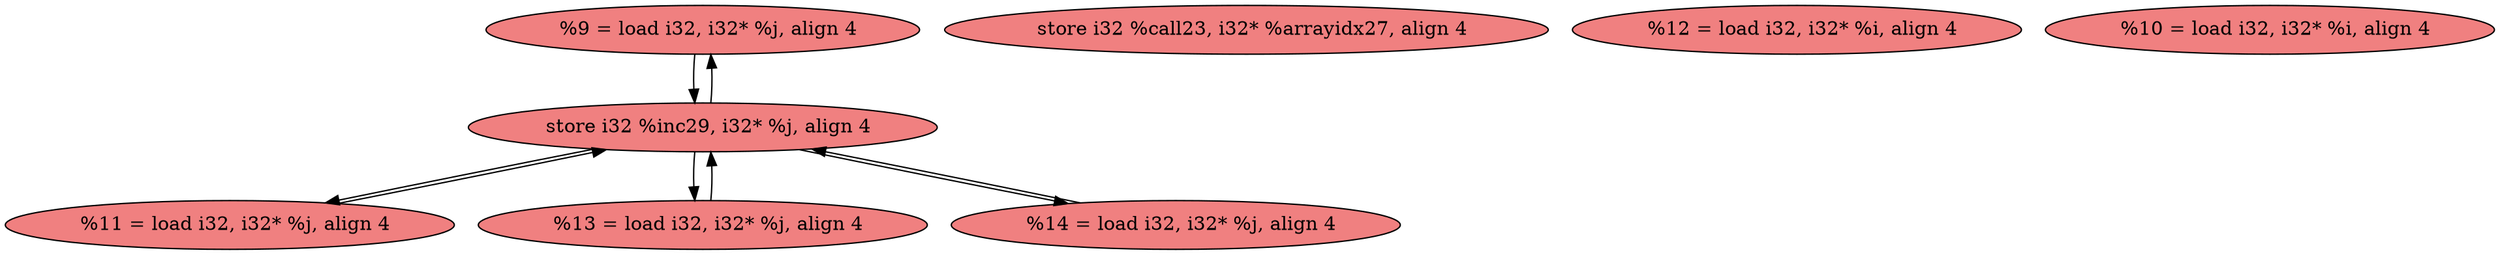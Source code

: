 
digraph G {


node372 [fillcolor=lightcoral,label="  %9 = load i32, i32* %j, align 4",shape=ellipse,style=filled ]
node367 [fillcolor=lightcoral,label="  %11 = load i32, i32* %j, align 4",shape=ellipse,style=filled ]
node373 [fillcolor=lightcoral,label="  store i32 %call23, i32* %arrayidx27, align 4",shape=ellipse,style=filled ]
node369 [fillcolor=lightcoral,label="  %13 = load i32, i32* %j, align 4",shape=ellipse,style=filled ]
node368 [fillcolor=lightcoral,label="  %12 = load i32, i32* %i, align 4",shape=ellipse,style=filled ]
node370 [fillcolor=lightcoral,label="  store i32 %inc29, i32* %j, align 4",shape=ellipse,style=filled ]
node366 [fillcolor=lightcoral,label="  %14 = load i32, i32* %j, align 4",shape=ellipse,style=filled ]
node371 [fillcolor=lightcoral,label="  %10 = load i32, i32* %i, align 4",shape=ellipse,style=filled ]

node370->node366 [ ]
node366->node370 [ ]
node370->node372 [ ]
node372->node370 [ ]
node367->node370 [ ]
node370->node367 [ ]
node369->node370 [ ]
node370->node369 [ ]


}
